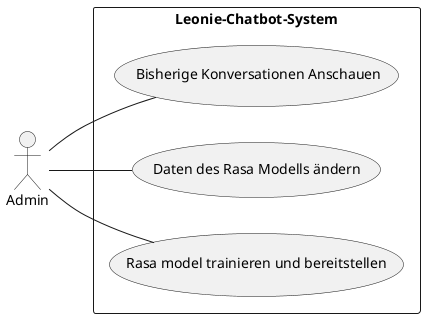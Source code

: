 @startuml
left to right direction
actor "Admin" as fc
rectangle Leonie-Chatbot-System {
  usecase " Bisherige Konversationen Anschauen" as UC1
  usecase " Daten des Rasa Modells ändern" as UC2
  usecase "Rasa model trainieren und bereitstellen" as UC3
}
fc -- UC1
fc -- UC2
fc -- UC3
@enduml


